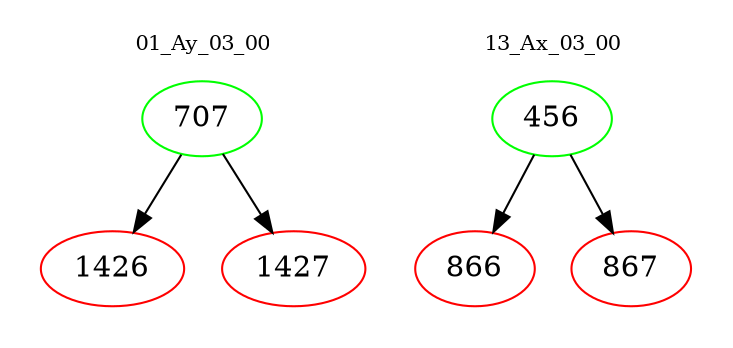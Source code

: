 digraph{
subgraph cluster_0 {
color = white
label = "01_Ay_03_00";
fontsize=10;
T0_707 [label="707", color="green"]
T0_707 -> T0_1426 [color="black"]
T0_1426 [label="1426", color="red"]
T0_707 -> T0_1427 [color="black"]
T0_1427 [label="1427", color="red"]
}
subgraph cluster_1 {
color = white
label = "13_Ax_03_00";
fontsize=10;
T1_456 [label="456", color="green"]
T1_456 -> T1_866 [color="black"]
T1_866 [label="866", color="red"]
T1_456 -> T1_867 [color="black"]
T1_867 [label="867", color="red"]
}
}
